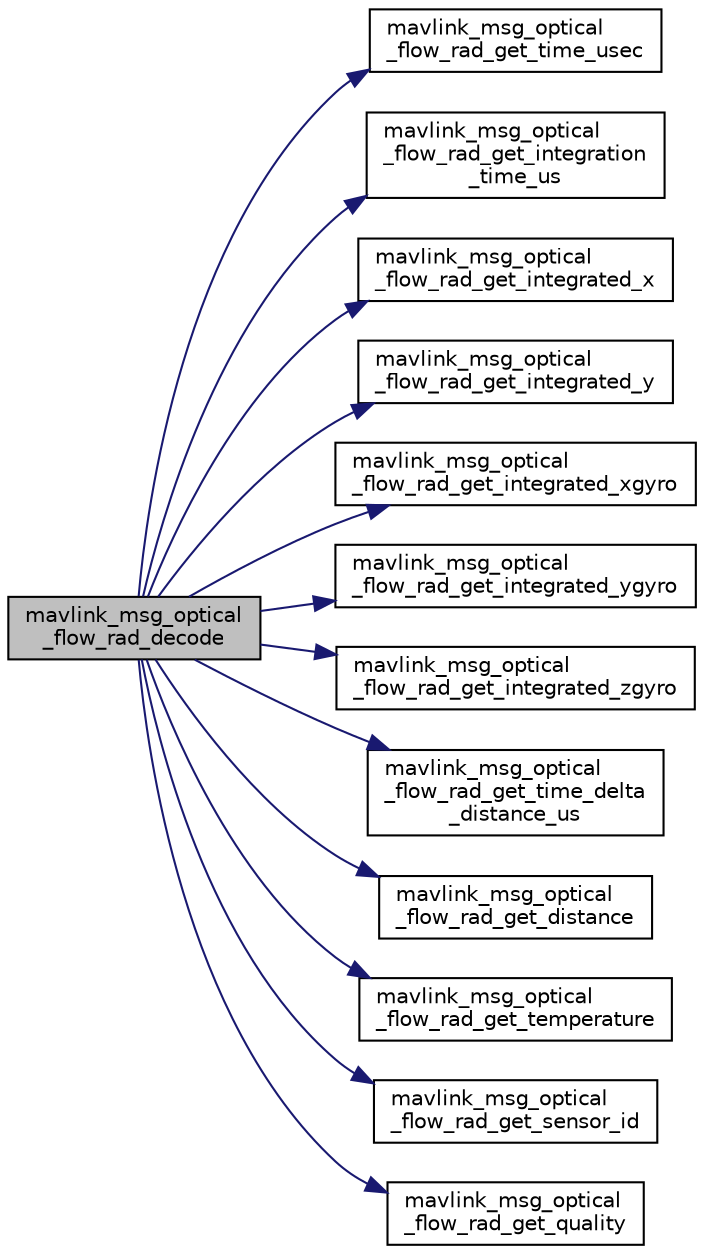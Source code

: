 digraph "mavlink_msg_optical_flow_rad_decode"
{
 // INTERACTIVE_SVG=YES
  edge [fontname="Helvetica",fontsize="10",labelfontname="Helvetica",labelfontsize="10"];
  node [fontname="Helvetica",fontsize="10",shape=record];
  rankdir="LR";
  Node1 [label="mavlink_msg_optical\l_flow_rad_decode",height=0.2,width=0.4,color="black", fillcolor="grey75", style="filled" fontcolor="black"];
  Node1 -> Node2 [color="midnightblue",fontsize="10",style="solid",fontname="Helvetica"];
  Node2 [label="mavlink_msg_optical\l_flow_rad_get_time_usec",height=0.2,width=0.4,color="black", fillcolor="white", style="filled",URL="$mavlink__msg__optical__flow__rad_8h.html#a12372ecfa0e52bc00450e144e1e9b8ae",tooltip="Send a optical_flow_rad message. "];
  Node1 -> Node3 [color="midnightblue",fontsize="10",style="solid",fontname="Helvetica"];
  Node3 [label="mavlink_msg_optical\l_flow_rad_get_integration\l_time_us",height=0.2,width=0.4,color="black", fillcolor="white", style="filled",URL="$mavlink__msg__optical__flow__rad_8h.html#ab0c571a826b12ed7ba4adb5c68c6076a",tooltip="Get field integration_time_us from optical_flow_rad message. "];
  Node1 -> Node4 [color="midnightblue",fontsize="10",style="solid",fontname="Helvetica"];
  Node4 [label="mavlink_msg_optical\l_flow_rad_get_integrated_x",height=0.2,width=0.4,color="black", fillcolor="white", style="filled",URL="$mavlink__msg__optical__flow__rad_8h.html#a3ca659ba76471864bb02b3c9fd038836",tooltip="Get field integrated_x from optical_flow_rad message. "];
  Node1 -> Node5 [color="midnightblue",fontsize="10",style="solid",fontname="Helvetica"];
  Node5 [label="mavlink_msg_optical\l_flow_rad_get_integrated_y",height=0.2,width=0.4,color="black", fillcolor="white", style="filled",URL="$mavlink__msg__optical__flow__rad_8h.html#a5a338c0afd36eab19adfebb2dd6dac77",tooltip="Get field integrated_y from optical_flow_rad message. "];
  Node1 -> Node6 [color="midnightblue",fontsize="10",style="solid",fontname="Helvetica"];
  Node6 [label="mavlink_msg_optical\l_flow_rad_get_integrated_xgyro",height=0.2,width=0.4,color="black", fillcolor="white", style="filled",URL="$mavlink__msg__optical__flow__rad_8h.html#a11d024196a6996088ea7a80a6d98a3d7",tooltip="Get field integrated_xgyro from optical_flow_rad message. "];
  Node1 -> Node7 [color="midnightblue",fontsize="10",style="solid",fontname="Helvetica"];
  Node7 [label="mavlink_msg_optical\l_flow_rad_get_integrated_ygyro",height=0.2,width=0.4,color="black", fillcolor="white", style="filled",URL="$mavlink__msg__optical__flow__rad_8h.html#a4651ae7f195d32477ad7456cf5ce0210",tooltip="Get field integrated_ygyro from optical_flow_rad message. "];
  Node1 -> Node8 [color="midnightblue",fontsize="10",style="solid",fontname="Helvetica"];
  Node8 [label="mavlink_msg_optical\l_flow_rad_get_integrated_zgyro",height=0.2,width=0.4,color="black", fillcolor="white", style="filled",URL="$mavlink__msg__optical__flow__rad_8h.html#a14f9467237fe3eb0609677571e8e3540",tooltip="Get field integrated_zgyro from optical_flow_rad message. "];
  Node1 -> Node9 [color="midnightblue",fontsize="10",style="solid",fontname="Helvetica"];
  Node9 [label="mavlink_msg_optical\l_flow_rad_get_time_delta\l_distance_us",height=0.2,width=0.4,color="black", fillcolor="white", style="filled",URL="$mavlink__msg__optical__flow__rad_8h.html#ac1bf652a94dcd022c610e78e2d3ff68d",tooltip="Get field time_delta_distance_us from optical_flow_rad message. "];
  Node1 -> Node10 [color="midnightblue",fontsize="10",style="solid",fontname="Helvetica"];
  Node10 [label="mavlink_msg_optical\l_flow_rad_get_distance",height=0.2,width=0.4,color="black", fillcolor="white", style="filled",URL="$mavlink__msg__optical__flow__rad_8h.html#a321bc5032ed5de6621203ea618dea934",tooltip="Get field distance from optical_flow_rad message. "];
  Node1 -> Node11 [color="midnightblue",fontsize="10",style="solid",fontname="Helvetica"];
  Node11 [label="mavlink_msg_optical\l_flow_rad_get_temperature",height=0.2,width=0.4,color="black", fillcolor="white", style="filled",URL="$mavlink__msg__optical__flow__rad_8h.html#af83578c4736e52bf21b8dc73e7f74e6a",tooltip="Get field temperature from optical_flow_rad message. "];
  Node1 -> Node12 [color="midnightblue",fontsize="10",style="solid",fontname="Helvetica"];
  Node12 [label="mavlink_msg_optical\l_flow_rad_get_sensor_id",height=0.2,width=0.4,color="black", fillcolor="white", style="filled",URL="$mavlink__msg__optical__flow__rad_8h.html#ab24f90a1bdb18c4647fa81cb78013184",tooltip="Get field sensor_id from optical_flow_rad message. "];
  Node1 -> Node13 [color="midnightblue",fontsize="10",style="solid",fontname="Helvetica"];
  Node13 [label="mavlink_msg_optical\l_flow_rad_get_quality",height=0.2,width=0.4,color="black", fillcolor="white", style="filled",URL="$mavlink__msg__optical__flow__rad_8h.html#a0f6e007e983ed83b3ac530adde1b6b1b",tooltip="Get field quality from optical_flow_rad message. "];
}
